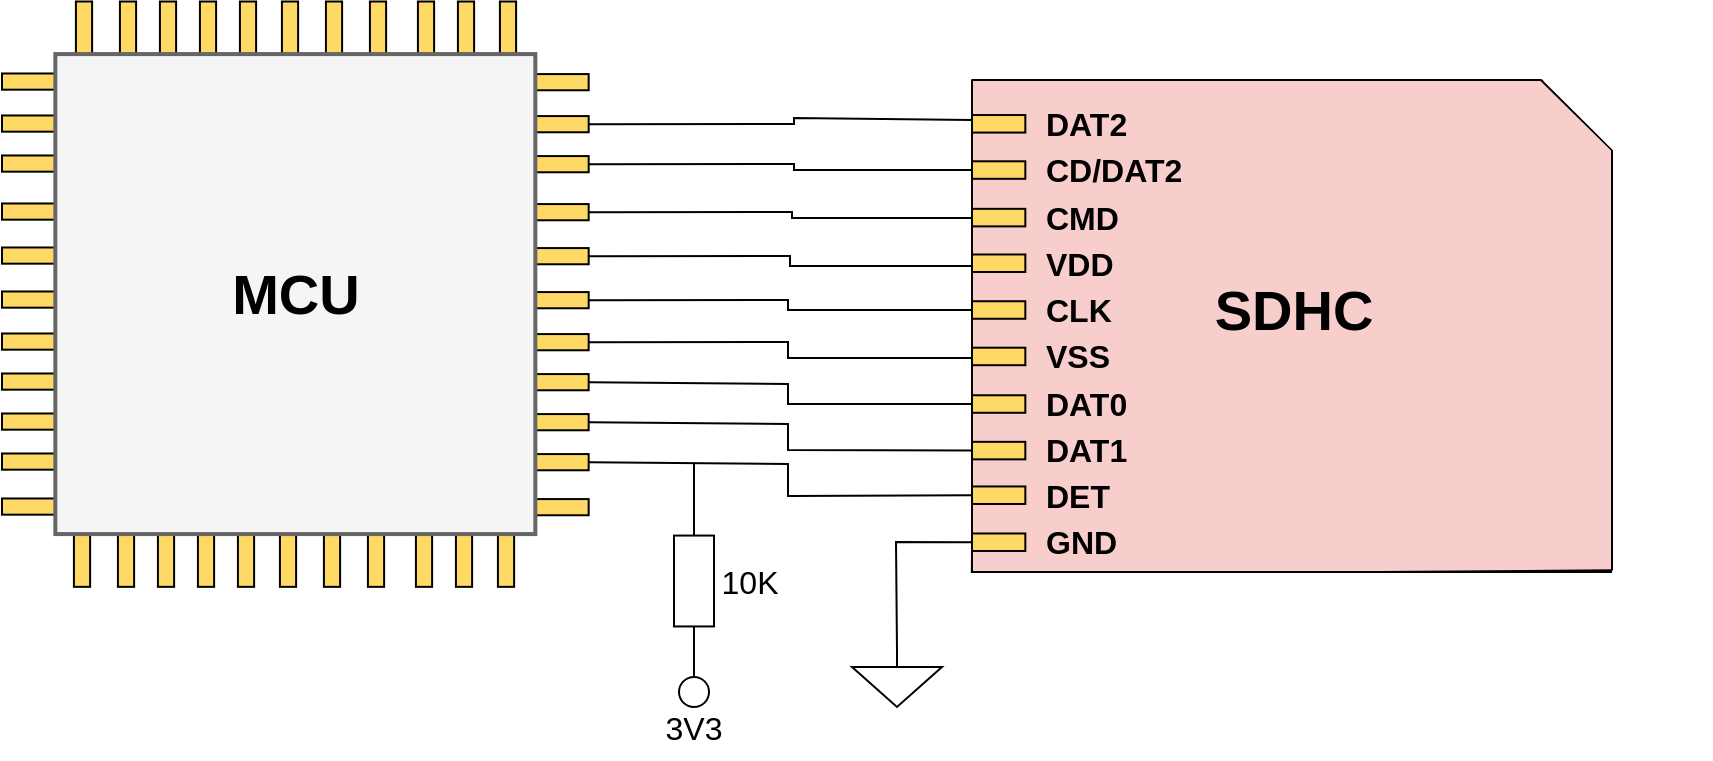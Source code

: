 <mxfile version="26.0.16">
  <diagram name="Page-1" id="grxjmBSZ66YvxdyVK8vT">
    <mxGraphModel dx="1195" dy="697" grid="0" gridSize="10" guides="1" tooltips="1" connect="1" arrows="1" fold="1" page="1" pageScale="1" pageWidth="1169" pageHeight="827" math="0" shadow="0">
      <root>
        <mxCell id="0" />
        <mxCell id="1" parent="0" />
        <mxCell id="pv6o5KpTnsOTxaIWQSOI-66" value="" style="group;fillColor=default;" parent="1" vertex="1" connectable="0">
          <mxGeometry x="115.0" y="251.005" width="293.337" height="292.667" as="geometry" />
        </mxCell>
        <mxCell id="pv6o5KpTnsOTxaIWQSOI-68" value="&lt;font style=&quot;font-size: 28px;&quot;&gt;&lt;b&gt;MCU&lt;/b&gt;&lt;/font&gt;" style="text;html=1;align=center;verticalAlign=middle;whiteSpace=wrap;rounded=0;" parent="pv6o5KpTnsOTxaIWQSOI-66" vertex="1">
          <mxGeometry x="25.67" y="94.04" width="240.67" height="104" as="geometry" />
        </mxCell>
        <mxCell id="pv6o5KpTnsOTxaIWQSOI-116" value="" style="group" parent="pv6o5KpTnsOTxaIWQSOI-66" vertex="1" connectable="0">
          <mxGeometry x="35.956" y="265.75" width="220.095" height="26.667" as="geometry" />
        </mxCell>
        <mxCell id="pv6o5KpTnsOTxaIWQSOI-43" value="" style="rounded=0;whiteSpace=wrap;html=1;rotation=90;container=0;fillColor=#FFD966;strokeColor=#000000;" parent="pv6o5KpTnsOTxaIWQSOI-116" vertex="1">
          <mxGeometry x="202.714" y="9.286" width="26.667" height="8.095" as="geometry" />
        </mxCell>
        <mxCell id="pv6o5KpTnsOTxaIWQSOI-44" value="" style="rounded=0;whiteSpace=wrap;html=1;rotation=90;container=0;fillColor=#FFD966;strokeColor=#000000;" parent="pv6o5KpTnsOTxaIWQSOI-116" vertex="1">
          <mxGeometry x="181.714" y="9.286" width="26.667" height="8.095" as="geometry" />
        </mxCell>
        <mxCell id="pv6o5KpTnsOTxaIWQSOI-45" value="" style="rounded=0;whiteSpace=wrap;html=1;rotation=90;container=0;strokeColor=#000000;fillColor=#FFD966;" parent="pv6o5KpTnsOTxaIWQSOI-116" vertex="1">
          <mxGeometry x="161.714" y="9.286" width="26.667" height="8.095" as="geometry" />
        </mxCell>
        <mxCell id="pv6o5KpTnsOTxaIWQSOI-46" value="" style="rounded=0;whiteSpace=wrap;html=1;rotation=90;container=0;fillColor=#FFD966;strokeColor=#000000;" parent="pv6o5KpTnsOTxaIWQSOI-116" vertex="1">
          <mxGeometry x="93.714" y="9.286" width="26.667" height="8.095" as="geometry" />
        </mxCell>
        <mxCell id="pv6o5KpTnsOTxaIWQSOI-47" value="" style="rounded=0;whiteSpace=wrap;html=1;rotation=90;container=0;fillColor=#FFD966;strokeColor=#000000;" parent="pv6o5KpTnsOTxaIWQSOI-116" vertex="1">
          <mxGeometry x="72.714" y="9.286" width="26.667" height="8.095" as="geometry" />
        </mxCell>
        <mxCell id="pv6o5KpTnsOTxaIWQSOI-48" value="" style="rounded=0;whiteSpace=wrap;html=1;rotation=90;container=0;fillColor=#FFD966;strokeColor=#000000;" parent="pv6o5KpTnsOTxaIWQSOI-116" vertex="1">
          <mxGeometry x="52.714" y="9.286" width="26.667" height="8.095" as="geometry" />
        </mxCell>
        <mxCell id="pv6o5KpTnsOTxaIWQSOI-49" value="" style="rounded=0;whiteSpace=wrap;html=1;rotation=90;container=0;fillColor=#FFD966;strokeColor=#000000;" parent="pv6o5KpTnsOTxaIWQSOI-116" vertex="1">
          <mxGeometry x="12.714" y="9.286" width="26.667" height="8.095" as="geometry" />
        </mxCell>
        <mxCell id="pv6o5KpTnsOTxaIWQSOI-50" value="" style="rounded=0;whiteSpace=wrap;html=1;rotation=90;container=0;fillColor=#FFD966;strokeColor=#000000;" parent="pv6o5KpTnsOTxaIWQSOI-116" vertex="1">
          <mxGeometry x="-9.286" y="9.286" width="26.667" height="8.095" as="geometry" />
        </mxCell>
        <mxCell id="pv6o5KpTnsOTxaIWQSOI-51" value="" style="rounded=0;whiteSpace=wrap;html=1;rotation=90;container=0;fillColor=#FFD966;strokeColor=#000000;" parent="pv6o5KpTnsOTxaIWQSOI-116" vertex="1">
          <mxGeometry x="115.714" y="9.286" width="26.667" height="8.095" as="geometry" />
        </mxCell>
        <mxCell id="pv6o5KpTnsOTxaIWQSOI-52" value="" style="rounded=0;whiteSpace=wrap;html=1;rotation=90;container=0;fillColor=#FFD966;strokeColor=#000000;" parent="pv6o5KpTnsOTxaIWQSOI-116" vertex="1">
          <mxGeometry x="32.714" y="9.286" width="26.667" height="8.095" as="geometry" />
        </mxCell>
        <mxCell id="pv6o5KpTnsOTxaIWQSOI-53" value="" style="rounded=0;whiteSpace=wrap;html=1;rotation=90;container=0;fillColor=#FFD966;strokeColor=#000000;" parent="pv6o5KpTnsOTxaIWQSOI-116" vertex="1">
          <mxGeometry x="137.714" y="9.286" width="26.667" height="8.095" as="geometry" />
        </mxCell>
        <mxCell id="pv6o5KpTnsOTxaIWQSOI-117" value="" style="group" parent="pv6o5KpTnsOTxaIWQSOI-66" vertex="1" connectable="0">
          <mxGeometry x="266.67" y="36.036" width="26.667" height="220.595" as="geometry" />
        </mxCell>
        <mxCell id="pv6o5KpTnsOTxaIWQSOI-17" value="" style="rounded=0;whiteSpace=wrap;html=1;container=0;fillColor=#FFD966;strokeColor=#000000;" parent="pv6o5KpTnsOTxaIWQSOI-117" vertex="1">
          <mxGeometry width="26.667" height="8.095" as="geometry" />
        </mxCell>
        <mxCell id="pv6o5KpTnsOTxaIWQSOI-18" value="" style="rounded=0;whiteSpace=wrap;html=1;container=0;fillColor=#FFD966;strokeColor=#000000;" parent="pv6o5KpTnsOTxaIWQSOI-117" vertex="1">
          <mxGeometry y="21" width="26.667" height="8.095" as="geometry" />
        </mxCell>
        <mxCell id="pv6o5KpTnsOTxaIWQSOI-20" value="" style="rounded=0;whiteSpace=wrap;html=1;container=0;fillColor=#FFD966;strokeColor=#000000;" parent="pv6o5KpTnsOTxaIWQSOI-117" vertex="1">
          <mxGeometry y="41" width="26.667" height="8.095" as="geometry" />
        </mxCell>
        <mxCell id="pv6o5KpTnsOTxaIWQSOI-21" value="" style="rounded=0;whiteSpace=wrap;html=1;container=0;fillColor=#FFD966;strokeColor=#000000;" parent="pv6o5KpTnsOTxaIWQSOI-117" vertex="1">
          <mxGeometry y="109" width="26.667" height="8.095" as="geometry" />
        </mxCell>
        <mxCell id="pv6o5KpTnsOTxaIWQSOI-22" value="" style="rounded=0;whiteSpace=wrap;html=1;container=0;fillColor=#FFD966;strokeColor=#000000;" parent="pv6o5KpTnsOTxaIWQSOI-117" vertex="1">
          <mxGeometry y="130" width="26.667" height="8.095" as="geometry" />
        </mxCell>
        <mxCell id="pv6o5KpTnsOTxaIWQSOI-23" value="" style="rounded=0;whiteSpace=wrap;html=1;container=0;fillColor=#FFD966;" parent="pv6o5KpTnsOTxaIWQSOI-117" vertex="1">
          <mxGeometry y="150" width="26.667" height="8.095" as="geometry" />
        </mxCell>
        <mxCell id="pv6o5KpTnsOTxaIWQSOI-25" value="" style="rounded=0;whiteSpace=wrap;html=1;container=0;fillColor=#FFD966;" parent="pv6o5KpTnsOTxaIWQSOI-117" vertex="1">
          <mxGeometry y="190" width="26.667" height="8.095" as="geometry" />
        </mxCell>
        <mxCell id="pv6o5KpTnsOTxaIWQSOI-26" value="" style="rounded=0;whiteSpace=wrap;html=1;container=0;fillColor=#FFD966;" parent="pv6o5KpTnsOTxaIWQSOI-117" vertex="1">
          <mxGeometry y="212.5" width="26.667" height="8.095" as="geometry" />
        </mxCell>
        <mxCell id="pv6o5KpTnsOTxaIWQSOI-27" value="" style="rounded=0;whiteSpace=wrap;html=1;container=0;fillColor=#FFD966;strokeColor=#000000;" parent="pv6o5KpTnsOTxaIWQSOI-117" vertex="1">
          <mxGeometry y="87" width="26.667" height="8.095" as="geometry" />
        </mxCell>
        <mxCell id="pv6o5KpTnsOTxaIWQSOI-28" value="" style="rounded=0;whiteSpace=wrap;html=1;container=0;fillColor=#FFD966;" parent="pv6o5KpTnsOTxaIWQSOI-117" vertex="1">
          <mxGeometry y="170" width="26.667" height="8.095" as="geometry" />
        </mxCell>
        <mxCell id="pv6o5KpTnsOTxaIWQSOI-29" value="" style="rounded=0;whiteSpace=wrap;html=1;container=0;fillColor=#FFD966;strokeColor=#000000;" parent="pv6o5KpTnsOTxaIWQSOI-117" vertex="1">
          <mxGeometry y="65" width="26.667" height="8.095" as="geometry" />
        </mxCell>
        <mxCell id="pv6o5KpTnsOTxaIWQSOI-118" value="" style="group" parent="pv6o5KpTnsOTxaIWQSOI-66" vertex="1" connectable="0">
          <mxGeometry y="35.736" width="26.667" height="220.595" as="geometry" />
        </mxCell>
        <mxCell id="pv6o5KpTnsOTxaIWQSOI-30" value="" style="rounded=0;whiteSpace=wrap;html=1;fillColor=#FFD966;" parent="pv6o5KpTnsOTxaIWQSOI-118" vertex="1">
          <mxGeometry width="26.667" height="8.095" as="geometry" />
        </mxCell>
        <mxCell id="pv6o5KpTnsOTxaIWQSOI-31" value="" style="rounded=0;whiteSpace=wrap;html=1;fillColor=#FFD966;" parent="pv6o5KpTnsOTxaIWQSOI-118" vertex="1">
          <mxGeometry y="21" width="26.667" height="8.095" as="geometry" />
        </mxCell>
        <mxCell id="pv6o5KpTnsOTxaIWQSOI-32" value="" style="rounded=0;whiteSpace=wrap;html=1;fillColor=#FFD966;" parent="pv6o5KpTnsOTxaIWQSOI-118" vertex="1">
          <mxGeometry y="41" width="26.667" height="8.095" as="geometry" />
        </mxCell>
        <mxCell id="pv6o5KpTnsOTxaIWQSOI-33" value="" style="rounded=0;whiteSpace=wrap;html=1;fillColor=#FFD966;" parent="pv6o5KpTnsOTxaIWQSOI-118" vertex="1">
          <mxGeometry y="109" width="26.667" height="8.095" as="geometry" />
        </mxCell>
        <mxCell id="pv6o5KpTnsOTxaIWQSOI-34" value="" style="rounded=0;whiteSpace=wrap;html=1;fillColor=#FFD966;" parent="pv6o5KpTnsOTxaIWQSOI-118" vertex="1">
          <mxGeometry y="130" width="26.667" height="8.095" as="geometry" />
        </mxCell>
        <mxCell id="pv6o5KpTnsOTxaIWQSOI-35" value="" style="rounded=0;whiteSpace=wrap;html=1;fillColor=#FFD966;" parent="pv6o5KpTnsOTxaIWQSOI-118" vertex="1">
          <mxGeometry y="150" width="26.667" height="8.095" as="geometry" />
        </mxCell>
        <mxCell id="pv6o5KpTnsOTxaIWQSOI-36" value="" style="rounded=0;whiteSpace=wrap;html=1;fillColor=#FFD966;" parent="pv6o5KpTnsOTxaIWQSOI-118" vertex="1">
          <mxGeometry y="190" width="26.667" height="8.095" as="geometry" />
        </mxCell>
        <mxCell id="pv6o5KpTnsOTxaIWQSOI-37" value="" style="rounded=0;whiteSpace=wrap;html=1;fillColor=#FFD966;" parent="pv6o5KpTnsOTxaIWQSOI-118" vertex="1">
          <mxGeometry y="212.5" width="26.667" height="8.095" as="geometry" />
        </mxCell>
        <mxCell id="pv6o5KpTnsOTxaIWQSOI-38" value="" style="rounded=0;whiteSpace=wrap;html=1;fillColor=#FFD966;" parent="pv6o5KpTnsOTxaIWQSOI-118" vertex="1">
          <mxGeometry y="87" width="26.667" height="8.095" as="geometry" />
        </mxCell>
        <mxCell id="pv6o5KpTnsOTxaIWQSOI-39" value="" style="rounded=0;whiteSpace=wrap;html=1;fillColor=#FFD966;" parent="pv6o5KpTnsOTxaIWQSOI-118" vertex="1">
          <mxGeometry y="170" width="26.667" height="8.095" as="geometry" />
        </mxCell>
        <mxCell id="pv6o5KpTnsOTxaIWQSOI-40" value="" style="rounded=0;whiteSpace=wrap;html=1;fillColor=#FFD966;" parent="pv6o5KpTnsOTxaIWQSOI-118" vertex="1">
          <mxGeometry y="65" width="26.667" height="8.095" as="geometry" />
        </mxCell>
        <mxCell id="pv6o5KpTnsOTxaIWQSOI-119" value="" style="group" parent="pv6o5KpTnsOTxaIWQSOI-66" vertex="1" connectable="0">
          <mxGeometry x="36.706" y="-0.25" width="220.595" height="26.917" as="geometry" />
        </mxCell>
        <mxCell id="pv6o5KpTnsOTxaIWQSOI-54" value="" style="group;rotation=90;fillColor=default;container=0;" parent="pv6o5KpTnsOTxaIWQSOI-119" vertex="1" connectable="0">
          <mxGeometry x="96.964" y="-96.714" width="26.667" height="220.595" as="geometry" />
        </mxCell>
        <mxCell id="pv6o5KpTnsOTxaIWQSOI-55" value="" style="rounded=0;whiteSpace=wrap;html=1;rotation=90;container=0;fillColor=#FFD966;" parent="pv6o5KpTnsOTxaIWQSOI-119" vertex="1">
          <mxGeometry x="202.964" y="9.286" width="26.667" height="8.095" as="geometry" />
        </mxCell>
        <mxCell id="pv6o5KpTnsOTxaIWQSOI-56" value="" style="rounded=0;whiteSpace=wrap;html=1;rotation=90;container=0;fillColor=#FFD966;" parent="pv6o5KpTnsOTxaIWQSOI-119" vertex="1">
          <mxGeometry x="181.964" y="9.286" width="26.667" height="8.095" as="geometry" />
        </mxCell>
        <mxCell id="pv6o5KpTnsOTxaIWQSOI-57" value="" style="rounded=0;whiteSpace=wrap;html=1;rotation=90;container=0;fillColor=#FFD966;" parent="pv6o5KpTnsOTxaIWQSOI-119" vertex="1">
          <mxGeometry x="161.964" y="9.286" width="26.667" height="8.095" as="geometry" />
        </mxCell>
        <mxCell id="pv6o5KpTnsOTxaIWQSOI-58" value="" style="rounded=0;whiteSpace=wrap;html=1;rotation=90;container=0;fillColor=#FFD966;" parent="pv6o5KpTnsOTxaIWQSOI-119" vertex="1">
          <mxGeometry x="93.964" y="9.286" width="26.667" height="8.095" as="geometry" />
        </mxCell>
        <mxCell id="pv6o5KpTnsOTxaIWQSOI-59" value="" style="rounded=0;whiteSpace=wrap;html=1;rotation=90;container=0;fillColor=#FFD966;" parent="pv6o5KpTnsOTxaIWQSOI-119" vertex="1">
          <mxGeometry x="72.964" y="9.286" width="26.667" height="8.095" as="geometry" />
        </mxCell>
        <mxCell id="pv6o5KpTnsOTxaIWQSOI-60" value="" style="rounded=0;whiteSpace=wrap;html=1;rotation=90;container=0;fillColor=#FFD966;" parent="pv6o5KpTnsOTxaIWQSOI-119" vertex="1">
          <mxGeometry x="52.964" y="9.286" width="26.667" height="8.095" as="geometry" />
        </mxCell>
        <mxCell id="pv6o5KpTnsOTxaIWQSOI-61" value="" style="rounded=0;whiteSpace=wrap;html=1;rotation=90;container=0;fillColor=#FFD966;" parent="pv6o5KpTnsOTxaIWQSOI-119" vertex="1">
          <mxGeometry x="12.964" y="9.286" width="26.667" height="8.095" as="geometry" />
        </mxCell>
        <mxCell id="pv6o5KpTnsOTxaIWQSOI-62" value="" style="rounded=0;whiteSpace=wrap;html=1;rotation=90;container=0;fillColor=#FFD966;" parent="pv6o5KpTnsOTxaIWQSOI-119" vertex="1">
          <mxGeometry x="-9.036" y="9.286" width="26.667" height="8.095" as="geometry" />
        </mxCell>
        <mxCell id="pv6o5KpTnsOTxaIWQSOI-63" value="" style="rounded=0;whiteSpace=wrap;html=1;rotation=90;container=0;fillColor=#FFD966;" parent="pv6o5KpTnsOTxaIWQSOI-119" vertex="1">
          <mxGeometry x="115.964" y="9.286" width="26.667" height="8.095" as="geometry" />
        </mxCell>
        <mxCell id="pv6o5KpTnsOTxaIWQSOI-64" value="" style="rounded=0;whiteSpace=wrap;html=1;rotation=90;container=0;fillColor=#FFD966;" parent="pv6o5KpTnsOTxaIWQSOI-119" vertex="1">
          <mxGeometry x="32.964" y="9.286" width="26.667" height="8.095" as="geometry" />
        </mxCell>
        <mxCell id="pv6o5KpTnsOTxaIWQSOI-65" value="" style="rounded=0;whiteSpace=wrap;html=1;rotation=90;container=0;fillColor=#FFD966;" parent="pv6o5KpTnsOTxaIWQSOI-119" vertex="1">
          <mxGeometry x="137.964" y="9.286" width="26.667" height="8.095" as="geometry" />
        </mxCell>
        <mxCell id="pv6o5KpTnsOTxaIWQSOI-16" value="" style="rounded=0;whiteSpace=wrap;html=1;fillColor=#f5f5f5;fontColor=#333333;strokeColor=#666666;strokeWidth=2;" parent="pv6o5KpTnsOTxaIWQSOI-66" vertex="1">
          <mxGeometry x="26.67" y="26.035" width="240" height="240" as="geometry" />
        </mxCell>
        <mxCell id="pv6o5KpTnsOTxaIWQSOI-120" value="&lt;font style=&quot;font-size: 28px;&quot;&gt;&lt;b&gt;MCU&lt;/b&gt;&lt;/font&gt;" style="text;html=1;align=center;verticalAlign=middle;whiteSpace=wrap;rounded=0;container=0;" parent="pv6o5KpTnsOTxaIWQSOI-66" vertex="1">
          <mxGeometry x="26.83" y="89.75" width="240.34" height="112.56" as="geometry" />
        </mxCell>
        <mxCell id="pv6o5KpTnsOTxaIWQSOI-69" value="" style="endArrow=none;html=1;rounded=0;exitX=1;exitY=0.5;exitDx=0;exitDy=0;" parent="1" source="pv6o5KpTnsOTxaIWQSOI-18" edge="1">
          <mxGeometry width="50" height="50" relative="1" as="geometry">
            <mxPoint x="410" y="359" as="sourcePoint" />
            <mxPoint x="600" y="310" as="targetPoint" />
            <Array as="points">
              <mxPoint x="511" y="312" />
              <mxPoint x="511" y="309" />
            </Array>
          </mxGeometry>
        </mxCell>
        <mxCell id="pv6o5KpTnsOTxaIWQSOI-70" value="" style="endArrow=none;html=1;rounded=0;exitX=0;exitY=0.5;exitDx=0;exitDy=0;entryX=1;entryY=0.5;entryDx=0;entryDy=0;" parent="1" source="pv6o5KpTnsOTxaIWQSOI-3" target="pv6o5KpTnsOTxaIWQSOI-20" edge="1">
          <mxGeometry width="50" height="50" relative="1" as="geometry">
            <mxPoint x="469" y="353" as="sourcePoint" />
            <mxPoint x="519" y="303" as="targetPoint" />
            <Array as="points">
              <mxPoint x="511" y="335" />
              <mxPoint x="511" y="332" />
            </Array>
          </mxGeometry>
        </mxCell>
        <mxCell id="pv6o5KpTnsOTxaIWQSOI-71" value="" style="endArrow=none;html=1;rounded=0;entryX=1;entryY=0.5;entryDx=0;entryDy=0;" parent="1" target="pv6o5KpTnsOTxaIWQSOI-29" edge="1">
          <mxGeometry width="50" height="50" relative="1" as="geometry">
            <mxPoint x="600" y="359" as="sourcePoint" />
            <mxPoint x="551" y="314" as="targetPoint" />
            <Array as="points">
              <mxPoint x="510" y="359" />
              <mxPoint x="510" y="356" />
            </Array>
          </mxGeometry>
        </mxCell>
        <mxCell id="pv6o5KpTnsOTxaIWQSOI-72" value="" style="endArrow=none;html=1;rounded=0;entryX=1;entryY=0.5;entryDx=0;entryDy=0;" parent="1" target="pv6o5KpTnsOTxaIWQSOI-27" edge="1">
          <mxGeometry width="50" height="50" relative="1" as="geometry">
            <mxPoint x="600" y="383" as="sourcePoint" />
            <mxPoint x="564" y="330" as="targetPoint" />
            <Array as="points">
              <mxPoint x="509" y="383" />
              <mxPoint x="509" y="378" />
            </Array>
          </mxGeometry>
        </mxCell>
        <mxCell id="pv6o5KpTnsOTxaIWQSOI-73" value="" style="endArrow=none;html=1;rounded=0;entryX=1;entryY=0.5;entryDx=0;entryDy=0;" parent="1" target="pv6o5KpTnsOTxaIWQSOI-21" edge="1">
          <mxGeometry width="50" height="50" relative="1" as="geometry">
            <mxPoint x="600" y="405" as="sourcePoint" />
            <mxPoint x="514" y="379" as="targetPoint" />
            <Array as="points">
              <mxPoint x="508" y="405" />
              <mxPoint x="508" y="400" />
            </Array>
          </mxGeometry>
        </mxCell>
        <mxCell id="pv6o5KpTnsOTxaIWQSOI-74" value="" style="endArrow=none;html=1;rounded=0;entryX=1;entryY=0.5;entryDx=0;entryDy=0;" parent="1" target="pv6o5KpTnsOTxaIWQSOI-22" edge="1">
          <mxGeometry width="50" height="50" relative="1" as="geometry">
            <mxPoint x="600" y="429" as="sourcePoint" />
            <mxPoint x="514" y="350" as="targetPoint" />
            <Array as="points">
              <mxPoint x="508" y="429" />
              <mxPoint x="508" y="421" />
            </Array>
          </mxGeometry>
        </mxCell>
        <mxCell id="pv6o5KpTnsOTxaIWQSOI-75" value="" style="endArrow=none;html=1;rounded=0;exitX=0;exitY=0.5;exitDx=0;exitDy=0;entryX=1;entryY=0.5;entryDx=0;entryDy=0;" parent="1" source="pv6o5KpTnsOTxaIWQSOI-8" target="pv6o5KpTnsOTxaIWQSOI-23" edge="1">
          <mxGeometry width="50" height="50" relative="1" as="geometry">
            <mxPoint x="483" y="423" as="sourcePoint" />
            <mxPoint x="533" y="373" as="targetPoint" />
            <Array as="points">
              <mxPoint x="508" y="452" />
              <mxPoint x="508" y="442" />
            </Array>
          </mxGeometry>
        </mxCell>
        <mxCell id="pv6o5KpTnsOTxaIWQSOI-76" value="" style="endArrow=none;html=1;rounded=0;exitX=0;exitY=0.5;exitDx=0;exitDy=0;entryX=1;entryY=0.5;entryDx=0;entryDy=0;" parent="1" source="pv6o5KpTnsOTxaIWQSOI-9" target="pv6o5KpTnsOTxaIWQSOI-28" edge="1">
          <mxGeometry width="50" height="50" relative="1" as="geometry">
            <mxPoint x="507" y="396" as="sourcePoint" />
            <mxPoint x="557" y="346" as="targetPoint" />
            <Array as="points">
              <mxPoint x="508" y="475" />
              <mxPoint x="508" y="462" />
            </Array>
          </mxGeometry>
        </mxCell>
        <mxCell id="pv6o5KpTnsOTxaIWQSOI-91" value="" style="endArrow=none;html=1;rounded=0;entryX=0;entryY=0.5;entryDx=0;entryDy=0;exitX=1;exitY=0.5;exitDx=0;exitDy=0;" parent="1" source="pv6o5KpTnsOTxaIWQSOI-25" target="pv6o5KpTnsOTxaIWQSOI-89" edge="1">
          <mxGeometry width="50" height="50" relative="1" as="geometry">
            <mxPoint x="472" y="461" as="sourcePoint" />
            <mxPoint x="522" y="411" as="targetPoint" />
            <Array as="points">
              <mxPoint x="508" y="482" />
              <mxPoint x="508" y="498" />
            </Array>
          </mxGeometry>
        </mxCell>
        <mxCell id="pv6o5KpTnsOTxaIWQSOI-92" value="" style="endArrow=none;html=1;rounded=0;" parent="1" edge="1">
          <mxGeometry width="50" height="50" relative="1" as="geometry">
            <mxPoint x="461" y="482" as="sourcePoint" />
            <mxPoint x="461" y="512" as="targetPoint" />
          </mxGeometry>
        </mxCell>
        <mxCell id="pv6o5KpTnsOTxaIWQSOI-93" value="" style="pointerEvents=1;verticalLabelPosition=bottom;shadow=0;dashed=0;align=center;html=1;verticalAlign=top;shape=mxgraph.electrical.resistors.resistor_1;rotation=90;" parent="1" vertex="1">
          <mxGeometry x="425.5" y="530.5" width="71" height="20" as="geometry" />
        </mxCell>
        <mxCell id="pv6o5KpTnsOTxaIWQSOI-94" value="&lt;font style=&quot;font-size: 16px;&quot;&gt;10K&lt;/font&gt;" style="text;html=1;align=center;verticalAlign=middle;whiteSpace=wrap;rounded=0;" parent="1" vertex="1">
          <mxGeometry x="459" y="525.5" width="60" height="30" as="geometry" />
        </mxCell>
        <mxCell id="pv6o5KpTnsOTxaIWQSOI-95" value="&lt;font style=&quot;font-size: 16px;&quot;&gt;3V3&lt;/font&gt;" style="text;html=1;align=center;verticalAlign=middle;whiteSpace=wrap;rounded=0;" parent="1" vertex="1">
          <mxGeometry x="431" y="599" width="60" height="30" as="geometry" />
        </mxCell>
        <mxCell id="pv6o5KpTnsOTxaIWQSOI-96" value="" style="endArrow=none;html=1;rounded=0;entryX=0.98;entryY=0.5;entryDx=0;entryDy=0;entryPerimeter=0;exitX=0.5;exitY=0;exitDx=0;exitDy=0;" parent="1" source="pv6o5KpTnsOTxaIWQSOI-101" target="pv6o5KpTnsOTxaIWQSOI-93" edge="1">
          <mxGeometry width="50" height="50" relative="1" as="geometry">
            <mxPoint x="461" y="586" as="sourcePoint" />
            <mxPoint x="473" y="537" as="targetPoint" />
          </mxGeometry>
        </mxCell>
        <mxCell id="pv6o5KpTnsOTxaIWQSOI-98" value="" style="endArrow=none;html=1;rounded=0;exitX=0.5;exitY=0.054;exitDx=0;exitDy=0;exitPerimeter=0;entryX=0;entryY=0.5;entryDx=0;entryDy=0;" parent="1" source="pv6o5KpTnsOTxaIWQSOI-99" target="pv6o5KpTnsOTxaIWQSOI-100" edge="1">
          <mxGeometry width="50" height="50" relative="1" as="geometry">
            <mxPoint x="550" y="557" as="sourcePoint" />
            <mxPoint x="562" y="562" as="targetPoint" />
            <Array as="points">
              <mxPoint x="562" y="521" />
            </Array>
          </mxGeometry>
        </mxCell>
        <mxCell id="pv6o5KpTnsOTxaIWQSOI-99" value="" style="pointerEvents=1;verticalLabelPosition=bottom;shadow=0;dashed=0;align=center;html=1;verticalAlign=top;shape=mxgraph.electrical.signal_sources.signal_ground;" parent="1" vertex="1">
          <mxGeometry x="540" y="573.5" width="45" height="30" as="geometry" />
        </mxCell>
        <mxCell id="pv6o5KpTnsOTxaIWQSOI-101" value="" style="verticalLabelPosition=bottom;shadow=0;dashed=0;align=center;html=1;verticalAlign=top;strokeWidth=1;shape=ellipse;perimeter=ellipsePerimeter;" parent="1" vertex="1">
          <mxGeometry x="453.5" y="588.5" width="15" height="15" as="geometry" />
        </mxCell>
        <mxCell id="pv6o5KpTnsOTxaIWQSOI-102" value="" style="group;fillColor=#f8cecc;strokeColor=#b85450;" parent="1" vertex="1" connectable="0">
          <mxGeometry x="600" y="290" width="320" height="247.36" as="geometry" />
        </mxCell>
        <mxCell id="pv6o5KpTnsOTxaIWQSOI-2" value="" style="rounded=0;whiteSpace=wrap;html=1;container=0;fillColor=#FFD966;strokeColor=#000000;" parent="pv6o5KpTnsOTxaIWQSOI-102" vertex="1">
          <mxGeometry y="17.524" width="26.667" height="8.762" as="geometry" />
        </mxCell>
        <mxCell id="pv6o5KpTnsOTxaIWQSOI-3" value="" style="rounded=0;whiteSpace=wrap;html=1;container=0;fillColor=#FFD966;strokeColor=#000000;" parent="pv6o5KpTnsOTxaIWQSOI-102" vertex="1">
          <mxGeometry y="40.647" width="26.667" height="8.762" as="geometry" />
        </mxCell>
        <mxCell id="pv6o5KpTnsOTxaIWQSOI-4" value="" style="rounded=0;whiteSpace=wrap;html=1;container=0;fillColor=#FFD966;strokeColor=#000000;" parent="pv6o5KpTnsOTxaIWQSOI-102" vertex="1">
          <mxGeometry y="64.425" width="26.667" height="8.762" as="geometry" />
        </mxCell>
        <mxCell id="pv6o5KpTnsOTxaIWQSOI-5" value="" style="rounded=0;whiteSpace=wrap;html=1;container=0;fillColor=#FFD966;strokeColor=#000000;" parent="pv6o5KpTnsOTxaIWQSOI-102" vertex="1">
          <mxGeometry y="87.24" width="26.667" height="8.762" as="geometry" />
        </mxCell>
        <mxCell id="pv6o5KpTnsOTxaIWQSOI-6" value="" style="rounded=0;whiteSpace=wrap;html=1;container=0;fillColor=#FFD966;strokeColor=#000000;" parent="pv6o5KpTnsOTxaIWQSOI-102" vertex="1">
          <mxGeometry y="110.621" width="26.667" height="8.762" as="geometry" />
        </mxCell>
        <mxCell id="pv6o5KpTnsOTxaIWQSOI-7" value="" style="rounded=0;whiteSpace=wrap;html=1;container=0;fillColor=#FFD966;strokeColor=#000000;" parent="pv6o5KpTnsOTxaIWQSOI-102" vertex="1">
          <mxGeometry y="133.84" width="26.667" height="8.762" as="geometry" />
        </mxCell>
        <mxCell id="pv6o5KpTnsOTxaIWQSOI-8" value="" style="rounded=0;whiteSpace=wrap;html=1;container=0;fillColor=#FFD966;strokeColor=#000000;" parent="pv6o5KpTnsOTxaIWQSOI-102" vertex="1">
          <mxGeometry y="157.631" width="26.667" height="8.762" as="geometry" />
        </mxCell>
        <mxCell id="pv6o5KpTnsOTxaIWQSOI-9" value="" style="rounded=0;whiteSpace=wrap;html=1;container=0;fillColor=#FFD966;strokeColor=#000000;" parent="pv6o5KpTnsOTxaIWQSOI-102" vertex="1">
          <mxGeometry y="180.913" width="26.667" height="8.762" as="geometry" />
        </mxCell>
        <mxCell id="pv6o5KpTnsOTxaIWQSOI-10" value="" style="endArrow=none;html=1;rounded=0;entryX=0;entryY=1;entryDx=0;entryDy=0;" parent="pv6o5KpTnsOTxaIWQSOI-102" edge="1">
          <mxGeometry width="50" height="50" relative="1" as="geometry">
            <mxPoint y="247" as="sourcePoint" />
            <mxPoint as="targetPoint" />
          </mxGeometry>
        </mxCell>
        <mxCell id="pv6o5KpTnsOTxaIWQSOI-11" value="" style="endArrow=none;html=1;rounded=0;exitX=1;exitY=1;exitDx=0;exitDy=0;" parent="pv6o5KpTnsOTxaIWQSOI-102" edge="1">
          <mxGeometry width="50" height="50" relative="1" as="geometry">
            <mxPoint y="247.36" as="sourcePoint" />
            <mxPoint x="320" y="245.17" as="targetPoint" />
          </mxGeometry>
        </mxCell>
        <mxCell id="pv6o5KpTnsOTxaIWQSOI-12" value="" style="endArrow=none;html=1;rounded=0;" parent="pv6o5KpTnsOTxaIWQSOI-102" edge="1">
          <mxGeometry width="50" height="50" relative="1" as="geometry">
            <mxPoint as="sourcePoint" />
            <mxPoint x="284.444" as="targetPoint" />
          </mxGeometry>
        </mxCell>
        <mxCell id="pv6o5KpTnsOTxaIWQSOI-13" value="" style="endArrow=none;html=1;rounded=0;" parent="pv6o5KpTnsOTxaIWQSOI-102" edge="1">
          <mxGeometry width="50" height="50" relative="1" as="geometry">
            <mxPoint x="320" y="35.048" as="sourcePoint" />
            <mxPoint x="284.444" as="targetPoint" />
          </mxGeometry>
        </mxCell>
        <mxCell id="pv6o5KpTnsOTxaIWQSOI-14" value="" style="endArrow=none;html=1;rounded=0;" parent="pv6o5KpTnsOTxaIWQSOI-102" edge="1">
          <mxGeometry width="50" height="50" relative="1" as="geometry">
            <mxPoint x="320" y="245" as="sourcePoint" />
            <mxPoint x="320" y="35.048" as="targetPoint" />
          </mxGeometry>
        </mxCell>
        <mxCell id="pv6o5KpTnsOTxaIWQSOI-67" value="&lt;font style=&quot;font-size: 28px;&quot;&gt;&lt;b&gt;SDHC&lt;/b&gt;&lt;/font&gt;" style="text;html=1;align=center;verticalAlign=middle;whiteSpace=wrap;rounded=0;container=0;" parent="pv6o5KpTnsOTxaIWQSOI-102" vertex="1">
          <mxGeometry x="2" y="58.72" width="318" height="112.56" as="geometry" />
        </mxCell>
        <mxCell id="pv6o5KpTnsOTxaIWQSOI-77" value="&lt;b&gt;&lt;font style=&quot;font-size: 16px;&quot;&gt;DAT2&lt;/font&gt;&lt;/b&gt;" style="text;html=1;align=left;verticalAlign=middle;whiteSpace=wrap;rounded=0;container=0;" parent="pv6o5KpTnsOTxaIWQSOI-102" vertex="1">
          <mxGeometry x="35" y="5.672" width="60" height="32.471" as="geometry" />
        </mxCell>
        <mxCell id="pv6o5KpTnsOTxaIWQSOI-78" value="&lt;b&gt;&lt;font style=&quot;font-size: 16px;&quot;&gt;CD/DAT2&lt;/font&gt;&lt;/b&gt;" style="text;html=1;align=left;verticalAlign=middle;whiteSpace=wrap;rounded=0;container=0;" parent="pv6o5KpTnsOTxaIWQSOI-102" vertex="1">
          <mxGeometry x="35" y="28.789" width="76" height="32.471" as="geometry" />
        </mxCell>
        <mxCell id="pv6o5KpTnsOTxaIWQSOI-79" value="&lt;span style=&quot;font-size: 16px;&quot;&gt;&lt;b&gt;CMD&lt;/b&gt;&lt;/span&gt;" style="text;html=1;align=left;verticalAlign=middle;whiteSpace=wrap;rounded=0;container=0;" parent="pv6o5KpTnsOTxaIWQSOI-102" vertex="1">
          <mxGeometry x="35" y="52.571" width="76" height="32.471" as="geometry" />
        </mxCell>
        <mxCell id="pv6o5KpTnsOTxaIWQSOI-80" value="&lt;span style=&quot;font-size: 16px;&quot;&gt;&lt;b&gt;VDD&lt;/b&gt;&lt;/span&gt;" style="text;html=1;align=left;verticalAlign=middle;whiteSpace=wrap;rounded=0;container=0;" parent="pv6o5KpTnsOTxaIWQSOI-102" vertex="1">
          <mxGeometry x="35" y="75.381" width="76" height="32.471" as="geometry" />
        </mxCell>
        <mxCell id="pv6o5KpTnsOTxaIWQSOI-81" value="&lt;span style=&quot;font-size: 16px;&quot;&gt;&lt;b&gt;CLK&lt;/b&gt;&lt;/span&gt;" style="text;html=1;align=left;verticalAlign=middle;whiteSpace=wrap;rounded=0;container=0;" parent="pv6o5KpTnsOTxaIWQSOI-102" vertex="1">
          <mxGeometry x="35" y="98.766" width="76" height="32.471" as="geometry" />
        </mxCell>
        <mxCell id="pv6o5KpTnsOTxaIWQSOI-82" value="&lt;span style=&quot;font-size: 16px;&quot;&gt;&lt;b&gt;VSS&lt;/b&gt;&lt;/span&gt;" style="text;html=1;align=left;verticalAlign=middle;whiteSpace=wrap;rounded=0;container=0;" parent="pv6o5KpTnsOTxaIWQSOI-102" vertex="1">
          <mxGeometry x="35" y="121.989" width="76" height="32.471" as="geometry" />
        </mxCell>
        <mxCell id="pv6o5KpTnsOTxaIWQSOI-83" value="&lt;span style=&quot;font-size: 16px;&quot;&gt;&lt;b&gt;DAT0&lt;/b&gt;&lt;/span&gt;" style="text;html=1;align=left;verticalAlign=middle;whiteSpace=wrap;rounded=0;container=0;" parent="pv6o5KpTnsOTxaIWQSOI-102" vertex="1">
          <mxGeometry x="35" y="145.774" width="76" height="32.471" as="geometry" />
        </mxCell>
        <mxCell id="pv6o5KpTnsOTxaIWQSOI-84" value="&lt;span style=&quot;font-size: 16px;&quot;&gt;&lt;b&gt;DAT1&lt;/b&gt;&lt;/span&gt;" style="text;html=1;align=left;verticalAlign=middle;whiteSpace=wrap;rounded=0;container=0;" parent="pv6o5KpTnsOTxaIWQSOI-102" vertex="1">
          <mxGeometry x="35" y="169.061" width="76" height="32.471" as="geometry" />
        </mxCell>
        <mxCell id="pv6o5KpTnsOTxaIWQSOI-89" value="" style="rounded=0;whiteSpace=wrap;html=1;container=0;fillColor=#FFD966;strokeColor=#000000;" parent="pv6o5KpTnsOTxaIWQSOI-102" vertex="1">
          <mxGeometry y="203.229" width="26.667" height="8.762" as="geometry" />
        </mxCell>
        <mxCell id="pv6o5KpTnsOTxaIWQSOI-90" value="&lt;span style=&quot;font-size: 16px;&quot;&gt;&lt;b&gt;DET&lt;/b&gt;&lt;/span&gt;" style="text;html=1;align=left;verticalAlign=middle;whiteSpace=wrap;rounded=0;container=0;" parent="pv6o5KpTnsOTxaIWQSOI-102" vertex="1">
          <mxGeometry x="35" y="191.377" width="76" height="32.471" as="geometry" />
        </mxCell>
        <mxCell id="pv6o5KpTnsOTxaIWQSOI-97" value="&lt;span style=&quot;font-size: 16px;&quot;&gt;&lt;b&gt;GND&lt;/b&gt;&lt;/span&gt;" style="text;html=1;align=left;verticalAlign=middle;whiteSpace=wrap;rounded=0;rotation=0;container=0;" parent="pv6o5KpTnsOTxaIWQSOI-102" vertex="1">
          <mxGeometry x="35" y="214.887" width="76" height="32.471" as="geometry" />
        </mxCell>
        <mxCell id="pv6o5KpTnsOTxaIWQSOI-100" value="" style="rounded=0;whiteSpace=wrap;html=1;container=0;fillColor=#FFD966;strokeColor=#000000;" parent="pv6o5KpTnsOTxaIWQSOI-102" vertex="1">
          <mxGeometry y="226.739" width="26.667" height="8.762" as="geometry" />
        </mxCell>
        <mxCell id="pv6o5KpTnsOTxaIWQSOI-103" value="" style="triangle;whiteSpace=wrap;html=1;rotation=80;strokeColor=#FFFFFF;" parent="1" vertex="1">
          <mxGeometry x="894.68" y="263.57" width="58" height="81" as="geometry" />
        </mxCell>
        <mxCell id="pv6o5KpTnsOTxaIWQSOI-105" value="" style="rounded=0;whiteSpace=wrap;html=1;strokeColor=#FFFFFF;" parent="1" vertex="1">
          <mxGeometry x="876" y="536" width="44" height="31.69" as="geometry" />
        </mxCell>
        <mxCell id="pv6o5KpTnsOTxaIWQSOI-106" value="" style="rounded=0;whiteSpace=wrap;html=1;strokeColor=#FFFFFF;" parent="1" vertex="1">
          <mxGeometry x="832" y="536" width="44" height="31.69" as="geometry" />
        </mxCell>
        <mxCell id="pv6o5KpTnsOTxaIWQSOI-107" value="" style="rounded=0;whiteSpace=wrap;html=1;strokeColor=#FFFFFF;" parent="1" vertex="1">
          <mxGeometry x="788" y="536" width="44" height="31.69" as="geometry" />
        </mxCell>
        <mxCell id="pv6o5KpTnsOTxaIWQSOI-108" value="" style="rounded=0;whiteSpace=wrap;html=1;strokeColor=#FFFFFF;" parent="1" vertex="1">
          <mxGeometry x="744" y="536" width="44" height="31.69" as="geometry" />
        </mxCell>
        <mxCell id="pv6o5KpTnsOTxaIWQSOI-109" value="" style="rounded=0;whiteSpace=wrap;html=1;strokeColor=#FFFFFF;" parent="1" vertex="1">
          <mxGeometry x="700" y="536" width="44" height="31.69" as="geometry" />
        </mxCell>
        <mxCell id="pv6o5KpTnsOTxaIWQSOI-110" value="" style="rounded=0;whiteSpace=wrap;html=1;strokeColor=#FFFFFF;" parent="1" vertex="1">
          <mxGeometry x="656" y="536" width="44" height="31.69" as="geometry" />
        </mxCell>
        <mxCell id="pv6o5KpTnsOTxaIWQSOI-111" value="" style="rounded=0;whiteSpace=wrap;html=1;strokeColor=#FFFFFF;" parent="1" vertex="1">
          <mxGeometry x="622" y="536" width="44" height="31.69" as="geometry" />
        </mxCell>
        <mxCell id="pv6o5KpTnsOTxaIWQSOI-112" value="" style="rounded=0;whiteSpace=wrap;html=1;strokeColor=#FFFFFF;" parent="1" vertex="1">
          <mxGeometry x="600" y="536" width="44" height="31.69" as="geometry" />
        </mxCell>
        <mxCell id="pv6o5KpTnsOTxaIWQSOI-113" value="" style="endArrow=none;html=1;rounded=0;exitX=1;exitY=0;exitDx=0;exitDy=0;" parent="1" source="pv6o5KpTnsOTxaIWQSOI-105" edge="1">
          <mxGeometry width="50" height="50" relative="1" as="geometry">
            <mxPoint x="785" y="569" as="sourcePoint" />
            <mxPoint x="600" y="536" as="targetPoint" />
          </mxGeometry>
        </mxCell>
        <mxCell id="pv6o5KpTnsOTxaIWQSOI-114" value="" style="endArrow=none;html=1;rounded=0;entryX=0;entryY=1;entryDx=0;entryDy=0;exitX=-0.002;exitY=0.014;exitDx=0;exitDy=0;exitPerimeter=0;" parent="1" source="pv6o5KpTnsOTxaIWQSOI-112" target="pv6o5KpTnsOTxaIWQSOI-100" edge="1">
          <mxGeometry width="50" height="50" relative="1" as="geometry">
            <mxPoint x="600" y="536" as="sourcePoint" />
            <mxPoint x="637" y="512" as="targetPoint" />
          </mxGeometry>
        </mxCell>
      </root>
    </mxGraphModel>
  </diagram>
</mxfile>
